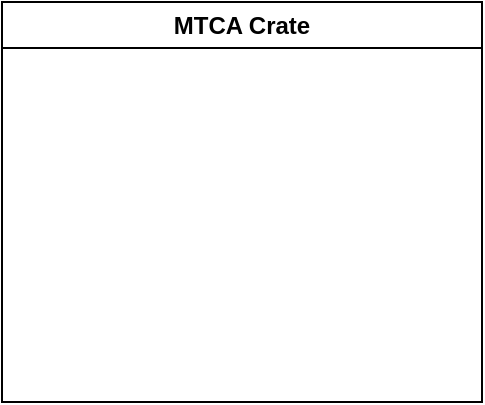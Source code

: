 <mxfile version="24.3.0" type="github">
  <diagram name="Page-1" id="zPGDHv05z2K2E5gPDwiq">
    <mxGraphModel dx="2440" dy="1381" grid="1" gridSize="10" guides="1" tooltips="1" connect="1" arrows="1" fold="1" page="1" pageScale="1" pageWidth="850" pageHeight="1100" math="0" shadow="0">
      <root>
        <mxCell id="0" />
        <mxCell id="1" parent="0" />
        <mxCell id="8-jCQ_h3NljkXokE8UQO-10" value="" style="group" vertex="1" connectable="0" parent="1">
          <mxGeometry x="130" y="110" width="240" height="200" as="geometry" />
        </mxCell>
        <mxCell id="8-jCQ_h3NljkXokE8UQO-9" value="" style="rounded=0;whiteSpace=wrap;html=1;" vertex="1" parent="8-jCQ_h3NljkXokE8UQO-10">
          <mxGeometry width="240" height="200" as="geometry" />
        </mxCell>
        <mxCell id="8-jCQ_h3NljkXokE8UQO-1" value="MTCA Crate" style="swimlane;whiteSpace=wrap;html=1;" vertex="1" parent="8-jCQ_h3NljkXokE8UQO-10">
          <mxGeometry width="240" height="200" as="geometry" />
        </mxCell>
      </root>
    </mxGraphModel>
  </diagram>
</mxfile>
